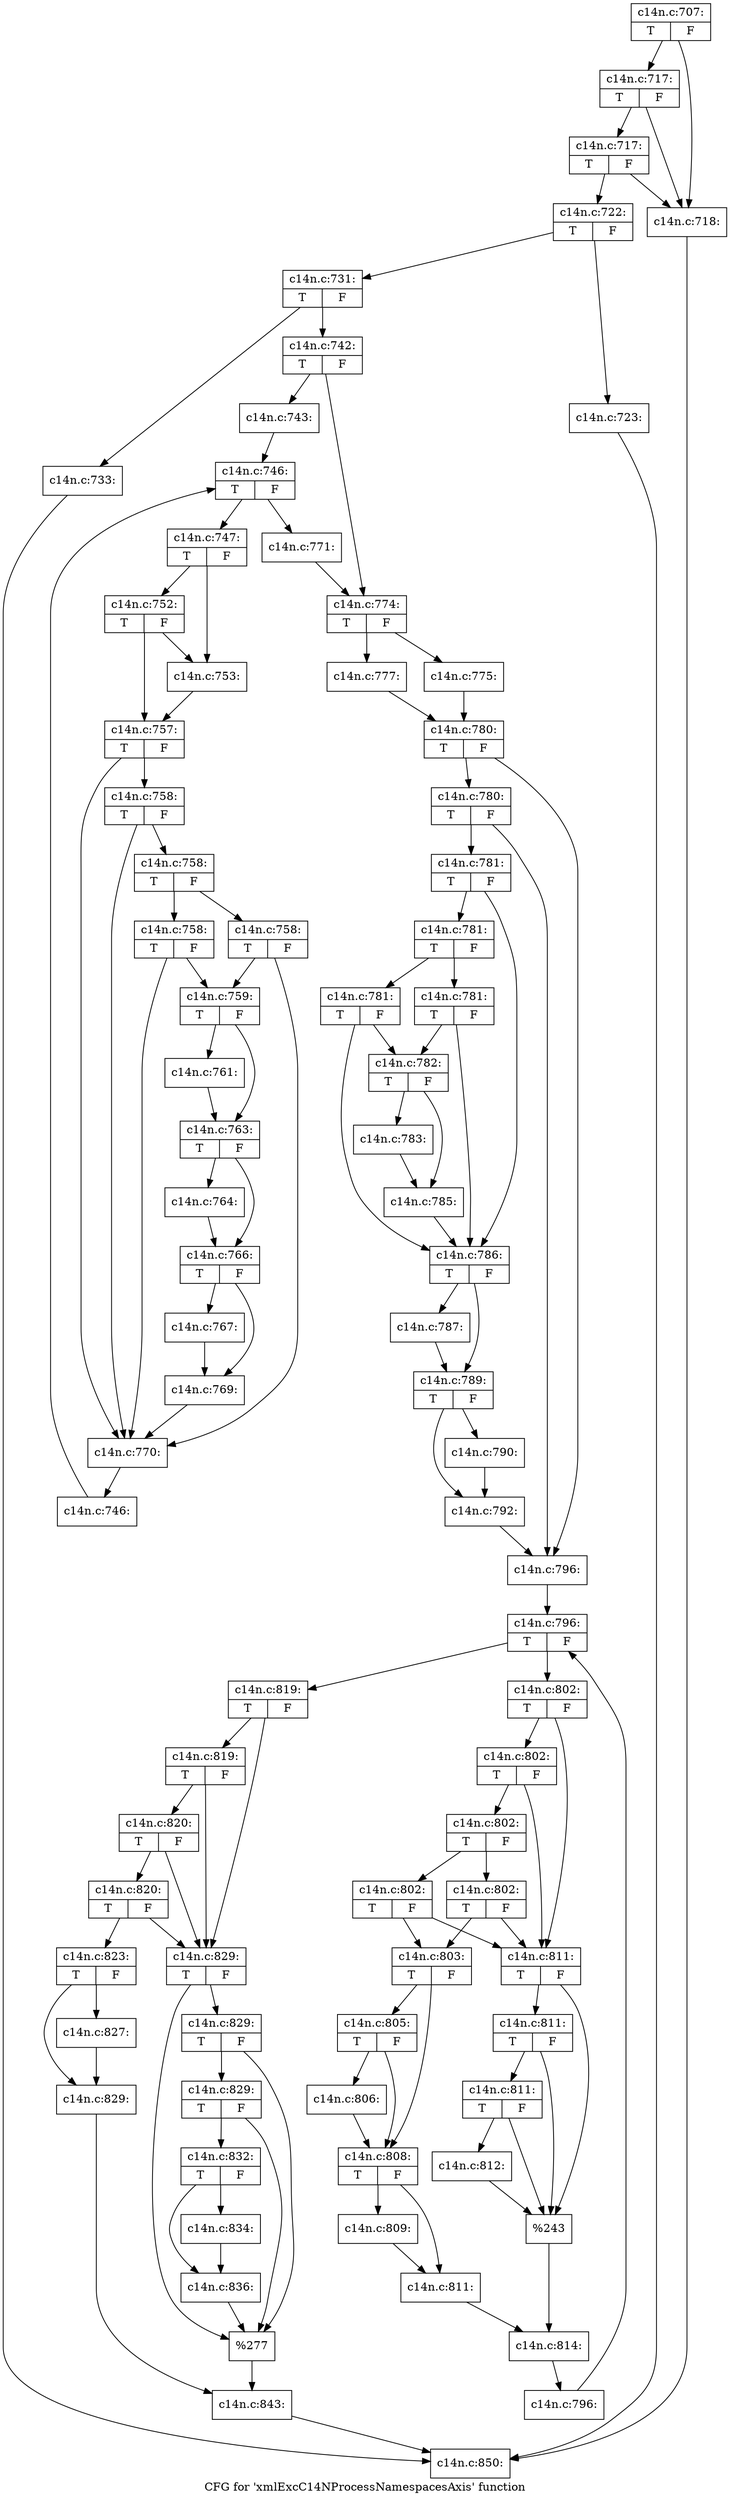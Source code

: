 digraph "CFG for 'xmlExcC14NProcessNamespacesAxis' function" {
	label="CFG for 'xmlExcC14NProcessNamespacesAxis' function";

	Node0x4b0ca70 [shape=record,label="{c14n.c:707:|{<s0>T|<s1>F}}"];
	Node0x4b0ca70 -> Node0x4b0fb00;
	Node0x4b0ca70 -> Node0x4b0fc20;
	Node0x4b0fc20 [shape=record,label="{c14n.c:717:|{<s0>T|<s1>F}}"];
	Node0x4b0fc20 -> Node0x4b0fb00;
	Node0x4b0fc20 -> Node0x4b0fba0;
	Node0x4b0fba0 [shape=record,label="{c14n.c:717:|{<s0>T|<s1>F}}"];
	Node0x4b0fba0 -> Node0x4b0fb00;
	Node0x4b0fba0 -> Node0x4b0fb50;
	Node0x4b0fb00 [shape=record,label="{c14n.c:718:}"];
	Node0x4b0fb00 -> Node0x4aef4d0;
	Node0x4b0fb50 [shape=record,label="{c14n.c:722:|{<s0>T|<s1>F}}"];
	Node0x4b0fb50 -> Node0x4b10a40;
	Node0x4b0fb50 -> Node0x4b109f0;
	Node0x4b109f0 [shape=record,label="{c14n.c:723:}"];
	Node0x4b109f0 -> Node0x4aef4d0;
	Node0x4b10a40 [shape=record,label="{c14n.c:731:|{<s0>T|<s1>F}}"];
	Node0x4b10a40 -> Node0x4b113a0;
	Node0x4b10a40 -> Node0x4b113f0;
	Node0x4b113a0 [shape=record,label="{c14n.c:733:}"];
	Node0x4b113a0 -> Node0x4aef4d0;
	Node0x4b113f0 [shape=record,label="{c14n.c:742:|{<s0>T|<s1>F}}"];
	Node0x4b113f0 -> Node0x4b11c10;
	Node0x4b113f0 -> Node0x4b11c60;
	Node0x4b11c10 [shape=record,label="{c14n.c:743:}"];
	Node0x4b11c10 -> Node0x4b12820;
	Node0x4b12820 [shape=record,label="{c14n.c:746:|{<s0>T|<s1>F}}"];
	Node0x4b12820 -> Node0x4b12aa0;
	Node0x4b12820 -> Node0x4b12680;
	Node0x4b12aa0 [shape=record,label="{c14n.c:747:|{<s0>T|<s1>F}}"];
	Node0x4b12aa0 -> Node0x4b13490;
	Node0x4b12aa0 -> Node0x4b13530;
	Node0x4b13530 [shape=record,label="{c14n.c:752:|{<s0>T|<s1>F}}"];
	Node0x4b13530 -> Node0x4b13490;
	Node0x4b13530 -> Node0x4b134e0;
	Node0x4b13490 [shape=record,label="{c14n.c:753:}"];
	Node0x4b13490 -> Node0x4b134e0;
	Node0x4b134e0 [shape=record,label="{c14n.c:757:|{<s0>T|<s1>F}}"];
	Node0x4b134e0 -> Node0x4b14b10;
	Node0x4b134e0 -> Node0x4b14a40;
	Node0x4b14b10 [shape=record,label="{c14n.c:758:|{<s0>T|<s1>F}}"];
	Node0x4b14b10 -> Node0x4b14a40;
	Node0x4b14b10 -> Node0x4b14a90;
	Node0x4b14a90 [shape=record,label="{c14n.c:758:|{<s0>T|<s1>F}}"];
	Node0x4b14a90 -> Node0x4b14ff0;
	Node0x4b14a90 -> Node0x4b15040;
	Node0x4b14ff0 [shape=record,label="{c14n.c:758:|{<s0>T|<s1>F}}"];
	Node0x4b14ff0 -> Node0x4b149f0;
	Node0x4b14ff0 -> Node0x4b14a40;
	Node0x4b15040 [shape=record,label="{c14n.c:758:|{<s0>T|<s1>F}}"];
	Node0x4b15040 -> Node0x4b149f0;
	Node0x4b15040 -> Node0x4b14a40;
	Node0x4b149f0 [shape=record,label="{c14n.c:759:|{<s0>T|<s1>F}}"];
	Node0x4b149f0 -> Node0x4b15e80;
	Node0x4b149f0 -> Node0x4b15ed0;
	Node0x4b15e80 [shape=record,label="{c14n.c:761:}"];
	Node0x4b15e80 -> Node0x4b15ed0;
	Node0x4b15ed0 [shape=record,label="{c14n.c:763:|{<s0>T|<s1>F}}"];
	Node0x4b15ed0 -> Node0x4b166b0;
	Node0x4b15ed0 -> Node0x4b16660;
	Node0x4b16660 [shape=record,label="{c14n.c:764:}"];
	Node0x4b16660 -> Node0x4b166b0;
	Node0x4b166b0 [shape=record,label="{c14n.c:766:|{<s0>T|<s1>F}}"];
	Node0x4b166b0 -> Node0x4b16cf0;
	Node0x4b166b0 -> Node0x4b16d40;
	Node0x4b16cf0 [shape=record,label="{c14n.c:767:}"];
	Node0x4b16cf0 -> Node0x4b16d40;
	Node0x4b16d40 [shape=record,label="{c14n.c:769:}"];
	Node0x4b16d40 -> Node0x4b14a40;
	Node0x4b14a40 [shape=record,label="{c14n.c:770:}"];
	Node0x4b14a40 -> Node0x4b12a10;
	Node0x4b12a10 [shape=record,label="{c14n.c:746:}"];
	Node0x4b12a10 -> Node0x4b12820;
	Node0x4b12680 [shape=record,label="{c14n.c:771:}"];
	Node0x4b12680 -> Node0x4b11c60;
	Node0x4b11c60 [shape=record,label="{c14n.c:774:|{<s0>T|<s1>F}}"];
	Node0x4b11c60 -> Node0x4b17980;
	Node0x4b11c60 -> Node0x4b17a20;
	Node0x4b17980 [shape=record,label="{c14n.c:775:}"];
	Node0x4b17980 -> Node0x4b179d0;
	Node0x4b17a20 [shape=record,label="{c14n.c:777:}"];
	Node0x4b17a20 -> Node0x4b179d0;
	Node0x4b179d0 [shape=record,label="{c14n.c:780:|{<s0>T|<s1>F}}"];
	Node0x4b179d0 -> Node0x4b18970;
	Node0x4b179d0 -> Node0x4b18920;
	Node0x4b18970 [shape=record,label="{c14n.c:780:|{<s0>T|<s1>F}}"];
	Node0x4b18970 -> Node0x4b18920;
	Node0x4b18970 -> Node0x4b188d0;
	Node0x4b188d0 [shape=record,label="{c14n.c:781:|{<s0>T|<s1>F}}"];
	Node0x4b188d0 -> Node0x4acbc10;
	Node0x4b188d0 -> Node0x4acbbc0;
	Node0x4acbc10 [shape=record,label="{c14n.c:781:|{<s0>T|<s1>F}}"];
	Node0x4acbc10 -> Node0x4acbe30;
	Node0x4acbc10 -> Node0x4acbe80;
	Node0x4acbe30 [shape=record,label="{c14n.c:781:|{<s0>T|<s1>F}}"];
	Node0x4acbe30 -> Node0x4acbb70;
	Node0x4acbe30 -> Node0x4acbbc0;
	Node0x4acbe80 [shape=record,label="{c14n.c:781:|{<s0>T|<s1>F}}"];
	Node0x4acbe80 -> Node0x4acbb70;
	Node0x4acbe80 -> Node0x4acbbc0;
	Node0x4acbb70 [shape=record,label="{c14n.c:782:|{<s0>T|<s1>F}}"];
	Node0x4acbb70 -> Node0x4b1a500;
	Node0x4acbb70 -> Node0x4b1a4b0;
	Node0x4b1a4b0 [shape=record,label="{c14n.c:783:}"];
	Node0x4b1a4b0 -> Node0x4b1a500;
	Node0x4b1a500 [shape=record,label="{c14n.c:785:}"];
	Node0x4b1a500 -> Node0x4acbbc0;
	Node0x4acbbc0 [shape=record,label="{c14n.c:786:|{<s0>T|<s1>F}}"];
	Node0x4acbbc0 -> Node0x4b1ae50;
	Node0x4acbbc0 -> Node0x4b1b180;
	Node0x4b1ae50 [shape=record,label="{c14n.c:787:}"];
	Node0x4b1ae50 -> Node0x4b1b180;
	Node0x4b1b180 [shape=record,label="{c14n.c:789:|{<s0>T|<s1>F}}"];
	Node0x4b1b180 -> Node0x4b1be00;
	Node0x4b1b180 -> Node0x4b1be50;
	Node0x4b1be00 [shape=record,label="{c14n.c:790:}"];
	Node0x4b1be00 -> Node0x4b1be50;
	Node0x4b1be50 [shape=record,label="{c14n.c:792:}"];
	Node0x4b1be50 -> Node0x4b18920;
	Node0x4b18920 [shape=record,label="{c14n.c:796:}"];
	Node0x4b18920 -> Node0x4b1c900;
	Node0x4b1c900 [shape=record,label="{c14n.c:796:|{<s0>T|<s1>F}}"];
	Node0x4b1c900 -> Node0x4b1cb60;
	Node0x4b1c900 -> Node0x4b1c610;
	Node0x4b1cb60 [shape=record,label="{c14n.c:802:|{<s0>T|<s1>F}}"];
	Node0x4b1cb60 -> Node0x4b1cfc0;
	Node0x4b1cb60 -> Node0x4b1cef0;
	Node0x4b1cfc0 [shape=record,label="{c14n.c:802:|{<s0>T|<s1>F}}"];
	Node0x4b1cfc0 -> Node0x4b1cef0;
	Node0x4b1cfc0 -> Node0x4b1cf40;
	Node0x4b1cf40 [shape=record,label="{c14n.c:802:|{<s0>T|<s1>F}}"];
	Node0x4b1cf40 -> Node0x4b1d620;
	Node0x4b1cf40 -> Node0x4b1d670;
	Node0x4b1d620 [shape=record,label="{c14n.c:802:|{<s0>T|<s1>F}}"];
	Node0x4b1d620 -> Node0x4b1ce50;
	Node0x4b1d620 -> Node0x4b1cef0;
	Node0x4b1d670 [shape=record,label="{c14n.c:802:|{<s0>T|<s1>F}}"];
	Node0x4b1d670 -> Node0x4b1ce50;
	Node0x4b1d670 -> Node0x4b1cef0;
	Node0x4b1ce50 [shape=record,label="{c14n.c:803:|{<s0>T|<s1>F}}"];
	Node0x4b1ce50 -> Node0x4b1eb60;
	Node0x4b1ce50 -> Node0x4b1ebb0;
	Node0x4b1ebb0 [shape=record,label="{c14n.c:805:|{<s0>T|<s1>F}}"];
	Node0x4b1ebb0 -> Node0x4b1eb10;
	Node0x4b1ebb0 -> Node0x4b1eb60;
	Node0x4b1eb10 [shape=record,label="{c14n.c:806:}"];
	Node0x4b1eb10 -> Node0x4b1eb60;
	Node0x4b1eb60 [shape=record,label="{c14n.c:808:|{<s0>T|<s1>F}}"];
	Node0x4b1eb60 -> Node0x4b1f470;
	Node0x4b1eb60 -> Node0x4b1f4c0;
	Node0x4b1f470 [shape=record,label="{c14n.c:809:}"];
	Node0x4b1f470 -> Node0x4b1f4c0;
	Node0x4b1f4c0 [shape=record,label="{c14n.c:811:}"];
	Node0x4b1f4c0 -> Node0x4b1cea0;
	Node0x4b1cef0 [shape=record,label="{c14n.c:811:|{<s0>T|<s1>F}}"];
	Node0x4b1cef0 -> Node0x4b1fea0;
	Node0x4b1cef0 -> Node0x4b1fdd0;
	Node0x4b1fea0 [shape=record,label="{c14n.c:811:|{<s0>T|<s1>F}}"];
	Node0x4b1fea0 -> Node0x4b1fe20;
	Node0x4b1fea0 -> Node0x4b1fdd0;
	Node0x4b1fe20 [shape=record,label="{c14n.c:811:|{<s0>T|<s1>F}}"];
	Node0x4b1fe20 -> Node0x4b1fd80;
	Node0x4b1fe20 -> Node0x4b1fdd0;
	Node0x4b1fd80 [shape=record,label="{c14n.c:812:}"];
	Node0x4b1fd80 -> Node0x4b1fdd0;
	Node0x4b1fdd0 [shape=record,label="{%243}"];
	Node0x4b1fdd0 -> Node0x4b1cea0;
	Node0x4b1cea0 [shape=record,label="{c14n.c:814:}"];
	Node0x4b1cea0 -> Node0x4b1cb10;
	Node0x4b1cb10 [shape=record,label="{c14n.c:796:}"];
	Node0x4b1cb10 -> Node0x4b1c900;
	Node0x4b1c610 [shape=record,label="{c14n.c:819:|{<s0>T|<s1>F}}"];
	Node0x4b1c610 -> Node0x4b215c0;
	Node0x4b1c610 -> Node0x4b21470;
	Node0x4b215c0 [shape=record,label="{c14n.c:819:|{<s0>T|<s1>F}}"];
	Node0x4b215c0 -> Node0x4b21540;
	Node0x4b215c0 -> Node0x4b21470;
	Node0x4b21540 [shape=record,label="{c14n.c:820:|{<s0>T|<s1>F}}"];
	Node0x4b21540 -> Node0x4b21470;
	Node0x4b21540 -> Node0x4b214c0;
	Node0x4b214c0 [shape=record,label="{c14n.c:820:|{<s0>T|<s1>F}}"];
	Node0x4b214c0 -> Node0x4b21470;
	Node0x4b214c0 -> Node0x4b213d0;
	Node0x4b213d0 [shape=record,label="{c14n.c:823:|{<s0>T|<s1>F}}"];
	Node0x4b213d0 -> Node0x4b22510;
	Node0x4b213d0 -> Node0x4b224c0;
	Node0x4b224c0 [shape=record,label="{c14n.c:827:}"];
	Node0x4b224c0 -> Node0x4b22510;
	Node0x4b22510 [shape=record,label="{c14n.c:829:}"];
	Node0x4b22510 -> Node0x4b21420;
	Node0x4b21470 [shape=record,label="{c14n.c:829:|{<s0>T|<s1>F}}"];
	Node0x4b21470 -> Node0x4b22c60;
	Node0x4b21470 -> Node0x4b22b90;
	Node0x4b22c60 [shape=record,label="{c14n.c:829:|{<s0>T|<s1>F}}"];
	Node0x4b22c60 -> Node0x4b22b90;
	Node0x4b22c60 -> Node0x4b22be0;
	Node0x4b22be0 [shape=record,label="{c14n.c:829:|{<s0>T|<s1>F}}"];
	Node0x4b22be0 -> Node0x4b22b40;
	Node0x4b22be0 -> Node0x4b22b90;
	Node0x4b22b40 [shape=record,label="{c14n.c:832:|{<s0>T|<s1>F}}"];
	Node0x4b22b40 -> Node0x4b23740;
	Node0x4b22b40 -> Node0x4b236f0;
	Node0x4b236f0 [shape=record,label="{c14n.c:834:}"];
	Node0x4b236f0 -> Node0x4b23740;
	Node0x4b23740 [shape=record,label="{c14n.c:836:}"];
	Node0x4b23740 -> Node0x4b22b90;
	Node0x4b22b90 [shape=record,label="{%277}"];
	Node0x4b22b90 -> Node0x4b21420;
	Node0x4b21420 [shape=record,label="{c14n.c:843:}"];
	Node0x4b21420 -> Node0x4aef4d0;
	Node0x4aef4d0 [shape=record,label="{c14n.c:850:}"];
}
